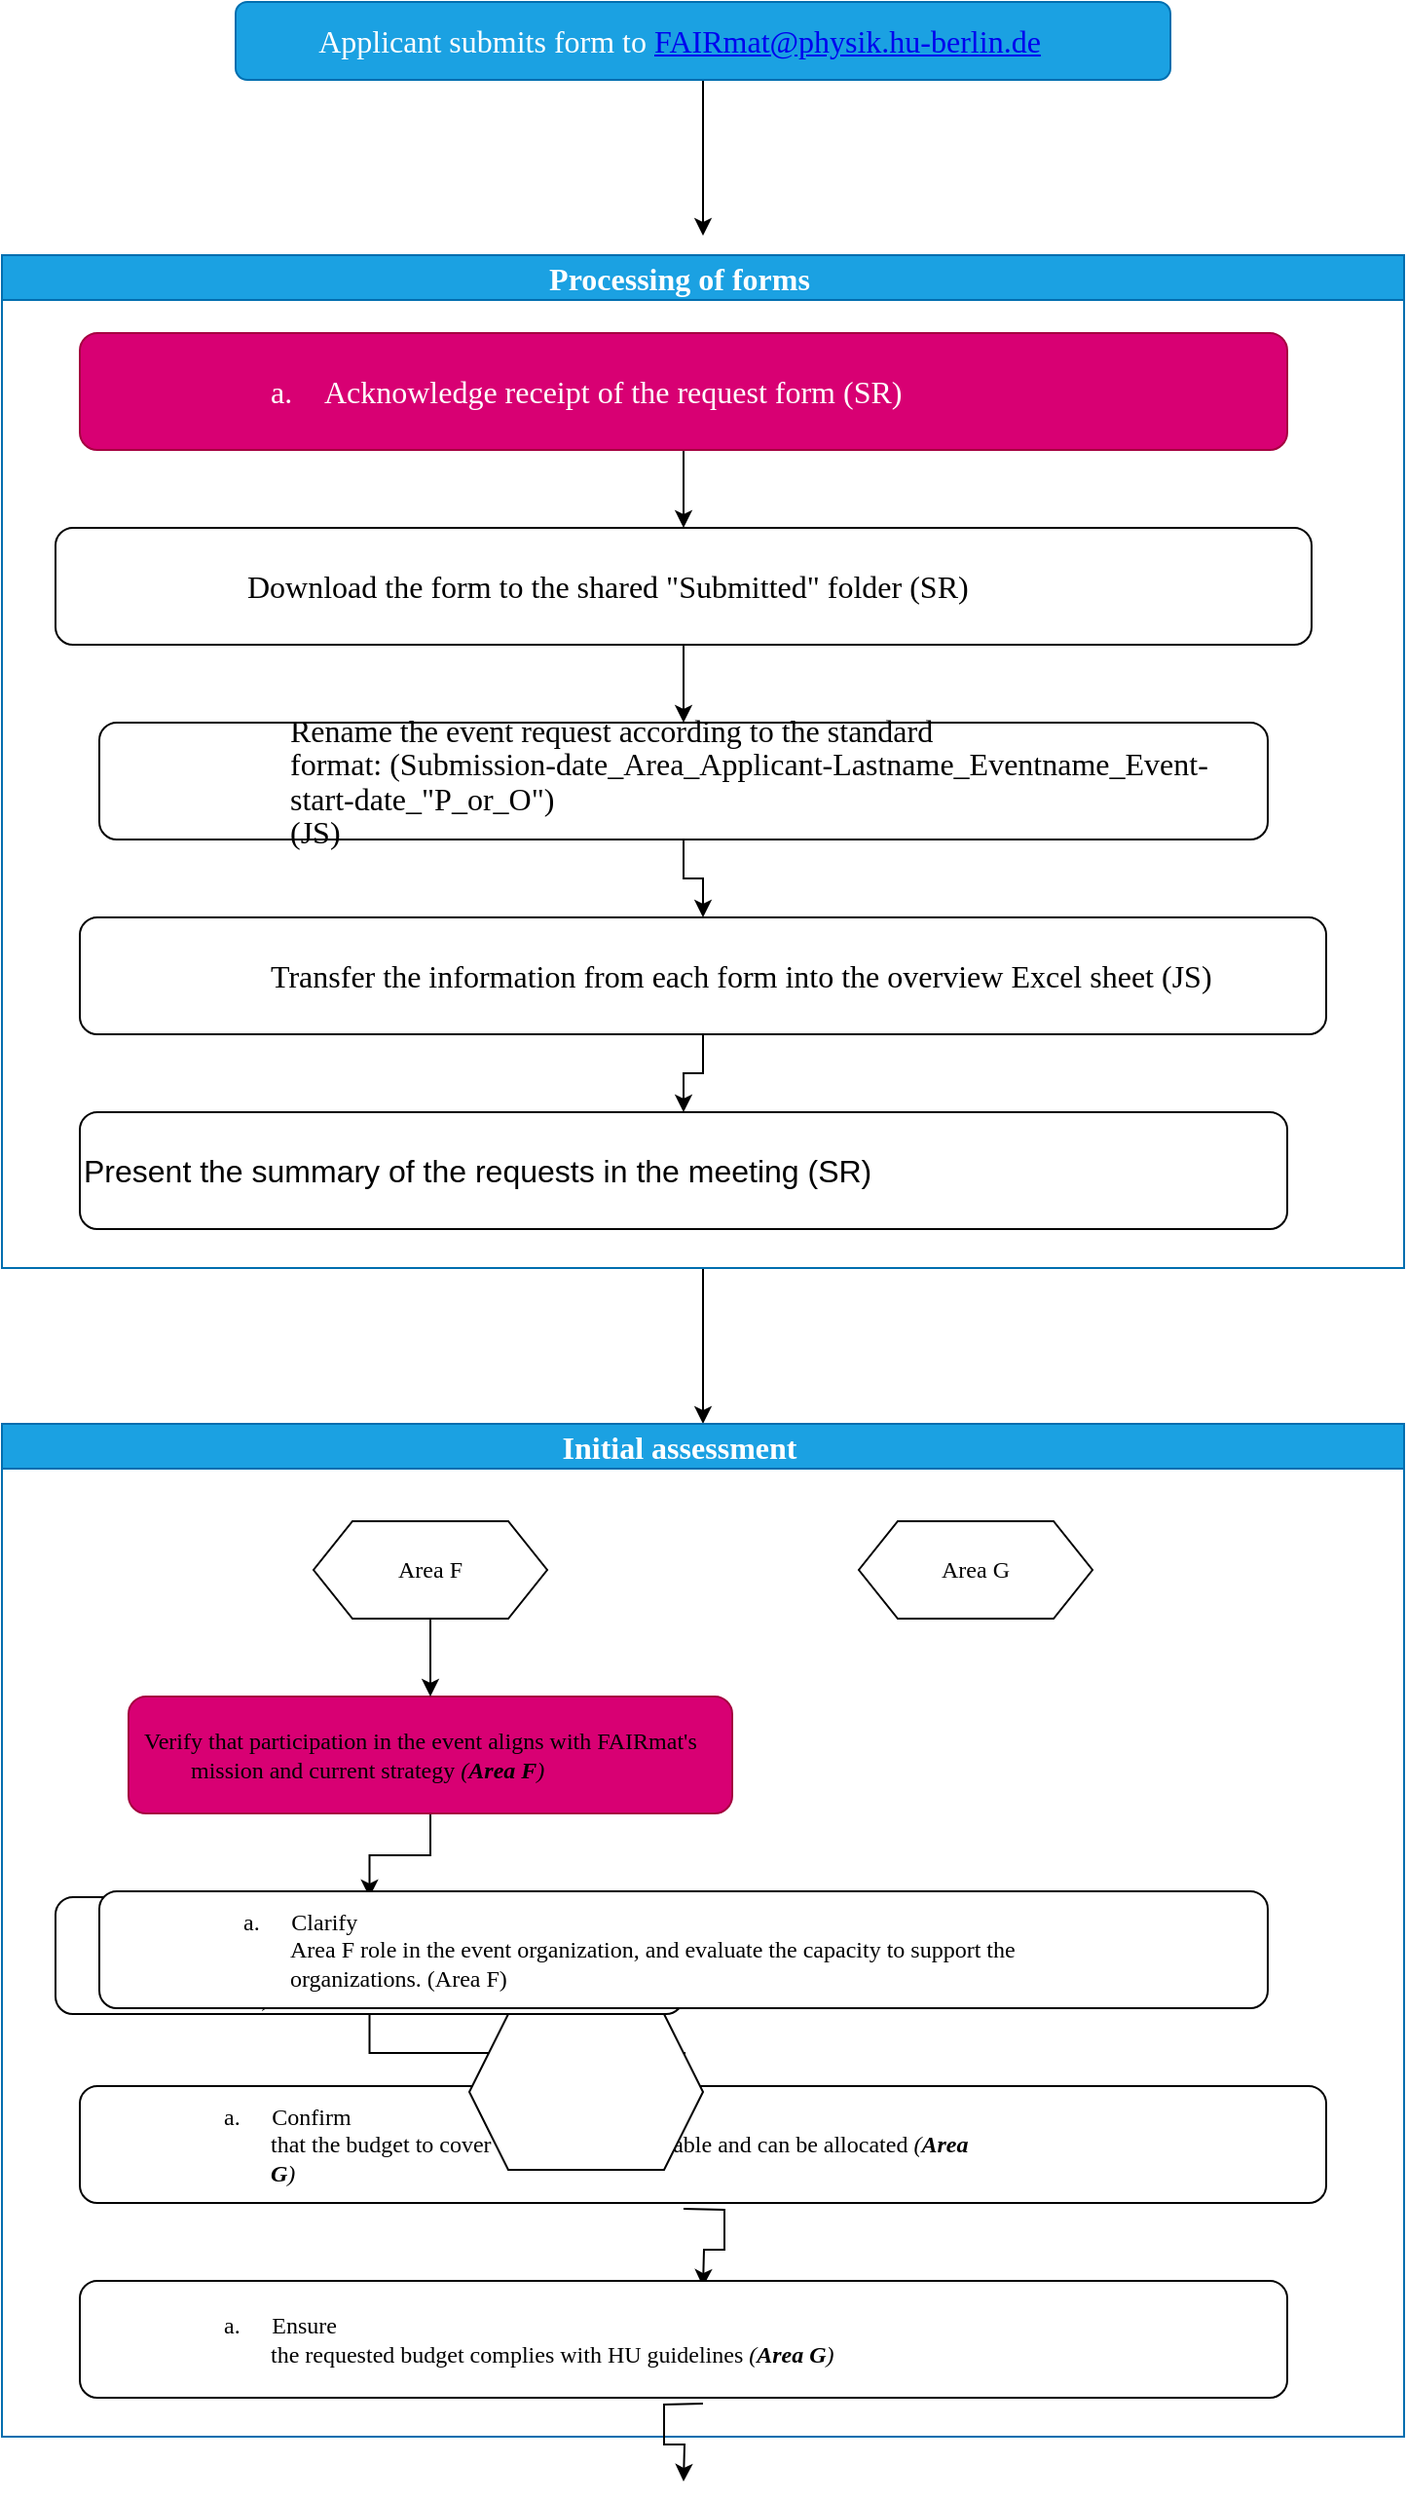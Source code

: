 <mxfile version="24.6.2" type="github">
  <diagram name="Page-1" id="uHOV2unDq3uZV0j1iJmc">
    <mxGraphModel dx="1050" dy="540" grid="1" gridSize="10" guides="1" tooltips="1" connect="1" arrows="1" fold="1" page="1" pageScale="1" pageWidth="827" pageHeight="1169" math="0" shadow="0">
      <root>
        <mxCell id="0" />
        <mxCell id="1" parent="0" />
        <mxCell id="Q0RcyEQ_4CpZkvhOZ5JH-3" style="edgeStyle=orthogonalEdgeStyle;rounded=0;orthogonalLoop=1;jettySize=auto;html=1;exitX=0.5;exitY=1;exitDx=0;exitDy=0;" edge="1" parent="1" source="Q0RcyEQ_4CpZkvhOZ5JH-1">
          <mxGeometry relative="1" as="geometry">
            <mxPoint x="440" y="120" as="targetPoint" />
          </mxGeometry>
        </mxCell>
        <UserObject label="&lt;p style=&quot;text-indent:-18.0pt;mso-list:l0 level1 lfo1&quot; class=&quot;MsoListParagraph&quot;&gt;&lt;span style=&quot;font-size:12.0pt;line-height:107%;font-family:&amp;quot;Titillium Web&amp;quot;;&lt;br/&gt;mso-ansi-language:EN-US&quot;&gt;Applicant submits form to &lt;a href=&quot;mailto:FAIRmat@physik.hu-berlin.de&quot;&gt;FAIRmat@physik.hu-berlin.de&lt;/a&gt;&lt;/span&gt;&lt;/p&gt;" link="&#xa;&#xa;&#xa;&lt;p style=&quot;text-indent:-18.0pt;mso-list:l0 level1 lfo1&quot; class=&quot;MsoListParagraph&quot;&gt;&lt;span style=&quot;font-size:12.0pt;line-height:107%;font-family:&amp;quot;Titillium Web&amp;quot;;&#xa;mso-fareast-font-family:&amp;quot;Titillium Web&amp;quot;;mso-bidi-font-family:&amp;quot;Titillium Web&amp;quot;;&#xa;mso-ansi-language:EN-US&quot;&gt;&lt;span style=&quot;mso-list:Ignore&quot;&gt;1.&lt;span style=&quot;font:7.0pt &amp;quot;Times New Roman&amp;quot;&quot;&gt;&amp;nbsp;&amp;nbsp;&amp;nbsp;&amp;nbsp;&amp;nbsp; &lt;/span&gt;&lt;/span&gt;&lt;/span&gt;&lt;span style=&quot;font-size:12.0pt;line-height:107%;font-family:&amp;quot;Titillium Web&amp;quot;;&#xa;mso-ansi-language:EN-US&quot;&gt;Applicant submits form to &lt;a href=&quot;mailto:FAIRmat@physik.hu-berlin.de&quot;&gt;FAIRmat@physik.hu-berlin.de&lt;/a&gt;&lt;/span&gt;&lt;/p&gt;&#xa;&#xa;&#xa;&#xa;&#xa;&#xa;" id="Q0RcyEQ_4CpZkvhOZ5JH-1">
          <mxCell style="rounded=1;whiteSpace=wrap;html=1;fillColor=#1ba1e2;strokeColor=#006EAF;fontColor=#ffffff;" vertex="1" parent="1">
            <mxGeometry x="200" width="480" height="40" as="geometry" />
          </mxCell>
        </UserObject>
        <mxCell id="Q0RcyEQ_4CpZkvhOZ5JH-29" value="" style="edgeStyle=orthogonalEdgeStyle;rounded=0;orthogonalLoop=1;jettySize=auto;html=1;" edge="1" parent="1" source="Q0RcyEQ_4CpZkvhOZ5JH-4" target="Q0RcyEQ_4CpZkvhOZ5JH-19">
          <mxGeometry relative="1" as="geometry" />
        </mxCell>
        <mxCell id="Q0RcyEQ_4CpZkvhOZ5JH-4" value="&lt;p style=&quot;text-indent:-18.0pt;mso-list:l0 level1 lfo1&quot; class=&quot;MsoListParagraph&quot;&gt;&lt;span style=&quot;font-size:12.0pt;line-height:107%;font-family:&amp;quot;Titillium Web&amp;quot;;&lt;br/&gt;mso-ansi-language:EN-US&quot;&gt;Processing of forms&lt;/span&gt;&lt;/p&gt;" style="swimlane;whiteSpace=wrap;html=1;fillColor=#1ba1e2;fontColor=#ffffff;strokeColor=#006EAF;" vertex="1" parent="1">
          <mxGeometry x="80" y="130" width="720" height="520" as="geometry">
            <mxRectangle x="80" y="130" width="150" height="50" as="alternateBounds" />
          </mxGeometry>
        </mxCell>
        <mxCell id="Q0RcyEQ_4CpZkvhOZ5JH-9" value="" style="edgeStyle=orthogonalEdgeStyle;rounded=0;orthogonalLoop=1;jettySize=auto;html=1;" edge="1" parent="Q0RcyEQ_4CpZkvhOZ5JH-4" source="Q0RcyEQ_4CpZkvhOZ5JH-7" target="Q0RcyEQ_4CpZkvhOZ5JH-8">
          <mxGeometry relative="1" as="geometry" />
        </mxCell>
        <mxCell id="Q0RcyEQ_4CpZkvhOZ5JH-7" value="&lt;p style=&quot;margin-left:72.0pt;mso-add-space:auto;&lt;br/&gt;text-indent:-18.0pt;mso-list:l0 level2 lfo1&quot; class=&quot;MsoListParagraph&quot;&gt;&lt;span style=&quot;font-size:12.0pt;line-height:107%;font-family:&amp;quot;Titillium Web&amp;quot;;&lt;br/&gt;mso-fareast-font-family:&amp;quot;Titillium Web&amp;quot;;mso-bidi-font-family:&amp;quot;Titillium Web&amp;quot;;&lt;br/&gt;mso-ansi-language:EN-US&quot;&gt;a.&lt;span style=&quot;font-variant-numeric: normal; font-variant-east-asian: normal; font-variant-alternates: normal; font-kerning: auto; font-optical-sizing: auto; font-feature-settings: normal; font-variation-settings: normal; font-variant-position: normal; font-stretch: normal; font-size: 7pt; line-height: normal; font-family: &amp;quot;Times New Roman&amp;quot;;&quot;&gt;&amp;nbsp;&amp;nbsp;&amp;nbsp;&amp;nbsp;&amp;nbsp;&amp;nbsp; &lt;/span&gt;&lt;/span&gt;&lt;span style=&quot;font-size:12.0pt;line-height:107%;font-family:&amp;quot;Titillium Web&amp;quot;;&lt;br/&gt;mso-ansi-language:EN-US&quot;&gt;Acknowledge receipt of the request form (SR)&lt;/span&gt;&lt;/p&gt;" style="rounded=1;whiteSpace=wrap;html=1;align=left;fillColor=#d80073;strokeColor=#A50040;fontColor=#ffffff;" vertex="1" parent="Q0RcyEQ_4CpZkvhOZ5JH-4">
          <mxGeometry x="40" y="40" width="620" height="60" as="geometry" />
        </mxCell>
        <mxCell id="Q0RcyEQ_4CpZkvhOZ5JH-13" value="" style="edgeStyle=orthogonalEdgeStyle;rounded=0;orthogonalLoop=1;jettySize=auto;html=1;" edge="1" parent="Q0RcyEQ_4CpZkvhOZ5JH-4" source="Q0RcyEQ_4CpZkvhOZ5JH-8" target="Q0RcyEQ_4CpZkvhOZ5JH-12">
          <mxGeometry relative="1" as="geometry" />
        </mxCell>
        <mxCell id="Q0RcyEQ_4CpZkvhOZ5JH-8" value="&lt;p style=&quot;margin-left:72.0pt;mso-add-space:auto;&lt;br/&gt;text-indent:-18.0pt;mso-list:l0 level2 lfo1&quot; class=&quot;MsoListParagraph&quot;&gt;&lt;span style=&quot;font-size:12.0pt;line-height:107%;font-family:&amp;quot;Titillium Web&amp;quot;;&lt;br/&gt;mso-ansi-language:EN-US&quot;&gt;Download the form to the shared &quot;Submitted&quot; folder (SR)&lt;/span&gt;&lt;/p&gt;" style="whiteSpace=wrap;html=1;align=left;rounded=1;" vertex="1" parent="Q0RcyEQ_4CpZkvhOZ5JH-4">
          <mxGeometry x="27.5" y="140" width="645" height="60" as="geometry" />
        </mxCell>
        <mxCell id="Q0RcyEQ_4CpZkvhOZ5JH-15" value="" style="edgeStyle=orthogonalEdgeStyle;rounded=0;orthogonalLoop=1;jettySize=auto;html=1;" edge="1" parent="Q0RcyEQ_4CpZkvhOZ5JH-4" source="Q0RcyEQ_4CpZkvhOZ5JH-12" target="Q0RcyEQ_4CpZkvhOZ5JH-14">
          <mxGeometry relative="1" as="geometry" />
        </mxCell>
        <mxCell id="Q0RcyEQ_4CpZkvhOZ5JH-12" value="&lt;p style=&quot;margin-left:72.0pt;mso-add-space:auto;&lt;br/&gt;text-indent:-18.0pt;mso-list:l0 level2 lfo1&quot; class=&quot;MsoListParagraph&quot;&gt;&lt;span style=&quot;font-size:12.0pt;line-height:107%;font-family:&amp;quot;Titillium Web&amp;quot;;&lt;br/&gt;mso-ansi-language:EN-US&quot;&gt;Rename the event request according to the standard&lt;br&gt;format: (Submission-date_Area_Applicant-Lastname_Eventname_Event-start-date_&quot;P_or_O&quot;)&lt;br&gt;(JS)&lt;/span&gt;&lt;/p&gt;" style="whiteSpace=wrap;html=1;align=left;rounded=1;" vertex="1" parent="Q0RcyEQ_4CpZkvhOZ5JH-4">
          <mxGeometry x="50" y="240" width="600" height="60" as="geometry" />
        </mxCell>
        <mxCell id="Q0RcyEQ_4CpZkvhOZ5JH-17" value="" style="edgeStyle=orthogonalEdgeStyle;rounded=0;orthogonalLoop=1;jettySize=auto;html=1;" edge="1" parent="Q0RcyEQ_4CpZkvhOZ5JH-4" source="Q0RcyEQ_4CpZkvhOZ5JH-14" target="Q0RcyEQ_4CpZkvhOZ5JH-16">
          <mxGeometry relative="1" as="geometry" />
        </mxCell>
        <mxCell id="Q0RcyEQ_4CpZkvhOZ5JH-14" value="&lt;p style=&quot;margin-left:72.0pt;mso-add-space:auto;&lt;br/&gt;text-indent:-18.0pt;mso-list:l0 level2 lfo1&quot; class=&quot;MsoListParagraph&quot;&gt;&lt;span style=&quot;font-size:12.0pt;line-height:107%;font-family:&amp;quot;Titillium Web&amp;quot;;&lt;br/&gt;mso-ansi-language:EN-US&quot;&gt;Transfer the information from each form into the overview Excel sheet (JS)&lt;/span&gt;&lt;/p&gt;" style="whiteSpace=wrap;html=1;align=left;rounded=1;" vertex="1" parent="Q0RcyEQ_4CpZkvhOZ5JH-4">
          <mxGeometry x="40" y="340" width="640" height="60" as="geometry" />
        </mxCell>
        <mxCell id="Q0RcyEQ_4CpZkvhOZ5JH-16" value="&lt;span style=&quot;font-size:12.0pt;line-height:107%;&lt;br/&gt;font-family:&amp;quot;Titillium Web&amp;quot;;mso-fareast-font-family:Calibri;mso-fareast-theme-font:&lt;br/&gt;minor-latin;mso-bidi-font-family:&amp;quot;Times New Roman&amp;quot;;mso-bidi-theme-font:minor-bidi;&lt;br/&gt;mso-ansi-language:EN-US;mso-fareast-language:EN-US;mso-bidi-language:AR-SA&quot;&gt;Present the summary of the requests in the meeting (SR)&lt;/span&gt;" style="whiteSpace=wrap;html=1;align=left;rounded=1;" vertex="1" parent="Q0RcyEQ_4CpZkvhOZ5JH-4">
          <mxGeometry x="40" y="440" width="620" height="60" as="geometry" />
        </mxCell>
        <mxCell id="Q0RcyEQ_4CpZkvhOZ5JH-19" value="&lt;p style=&quot;text-indent:-18.0pt;mso-list:l0 level1 lfo1&quot; class=&quot;MsoListParagraph&quot;&gt;&lt;span style=&quot;font-size:12.0pt;line-height:107%;font-family:&amp;quot;Titillium Web&amp;quot;;&lt;br/&gt;mso-ansi-language:EN-US&quot;&gt;Initial assessment&lt;/span&gt;&lt;/p&gt;" style="swimlane;whiteSpace=wrap;html=1;fillColor=#1ba1e2;fontColor=#ffffff;strokeColor=#006EAF;" vertex="1" parent="1">
          <mxGeometry x="80" y="730" width="720" height="520" as="geometry">
            <mxRectangle x="80" y="130" width="150" height="50" as="alternateBounds" />
          </mxGeometry>
        </mxCell>
        <mxCell id="Q0RcyEQ_4CpZkvhOZ5JH-20" value="" style="edgeStyle=orthogonalEdgeStyle;rounded=0;orthogonalLoop=1;jettySize=auto;html=1;" edge="1" parent="Q0RcyEQ_4CpZkvhOZ5JH-19" source="Q0RcyEQ_4CpZkvhOZ5JH-21" target="Q0RcyEQ_4CpZkvhOZ5JH-23">
          <mxGeometry relative="1" as="geometry" />
        </mxCell>
        <mxCell id="Q0RcyEQ_4CpZkvhOZ5JH-21" value="&lt;p style=&quot;margin: 0cm 0cm 0cm 30px; text-indent: -18pt;&quot;&gt;&lt;span style=&quot;font-family:&amp;quot;Titillium Web&amp;quot;;mso-bidi-font-family:Calibri;color:black&quot;&gt;Verify that participation in the event aligns with FAIRmat&#39;s mission and current strategy &lt;i&gt;(&lt;b&gt;Area F&lt;/b&gt;)&lt;/i&gt;&lt;/span&gt;&lt;/p&gt;" style="rounded=1;whiteSpace=wrap;html=1;align=left;fillColor=#d80073;strokeColor=#A50040;fontColor=#ffffff;" vertex="1" parent="Q0RcyEQ_4CpZkvhOZ5JH-19">
          <mxGeometry x="65" y="140" width="310" height="60" as="geometry" />
        </mxCell>
        <mxCell id="Q0RcyEQ_4CpZkvhOZ5JH-22" value="" style="edgeStyle=orthogonalEdgeStyle;rounded=0;orthogonalLoop=1;jettySize=auto;html=1;" edge="1" parent="Q0RcyEQ_4CpZkvhOZ5JH-19" source="Q0RcyEQ_4CpZkvhOZ5JH-23">
          <mxGeometry relative="1" as="geometry">
            <mxPoint x="350" y="343" as="targetPoint" />
          </mxGeometry>
        </mxCell>
        <mxCell id="Q0RcyEQ_4CpZkvhOZ5JH-23" value="&lt;p style=&quot;margin-top:0cm;margin-right:0cm;margin-bottom:0cm;margin-left:72.0pt;&lt;br/&gt;margin-bottom:.0001pt;text-indent:-18.0pt;mso-list:l0 level2 lfo1&quot;&gt;&lt;span style=&quot;font-family: &amp;quot;Titillium Web&amp;quot;;&quot;&gt;a.&lt;span style=&quot;font-variant-numeric: normal; font-variant-east-asian: normal; font-variant-alternates: normal; font-kerning: auto; font-optical-sizing: auto; font-feature-settings: normal; font-variation-settings: normal; font-variant-position: normal; font-stretch: normal; font-size: 7pt; line-height: normal; font-family: &amp;quot;Times New Roman&amp;quot;;&quot;&gt;&amp;nbsp;&amp;nbsp;&amp;nbsp;&amp;nbsp;&amp;nbsp;&amp;nbsp; &lt;/span&gt;&lt;/span&gt;&lt;span style=&quot;font-family: &amp;quot;Titillium Web&amp;quot;;&quot;&gt;Ensure&lt;br/&gt;the event does not conflict in time or location with other FAIRmat events &lt;i&gt;(&lt;b&gt;Area&lt;br/&gt;F&lt;/b&gt;)&lt;/i&gt;&lt;/span&gt;&lt;/p&gt;" style="whiteSpace=wrap;html=1;align=left;rounded=1;" vertex="1" parent="Q0RcyEQ_4CpZkvhOZ5JH-19">
          <mxGeometry x="27.5" y="243" width="322.5" height="60" as="geometry" />
        </mxCell>
        <mxCell id="Q0RcyEQ_4CpZkvhOZ5JH-24" value="" style="edgeStyle=orthogonalEdgeStyle;rounded=0;orthogonalLoop=1;jettySize=auto;html=1;" edge="1" parent="Q0RcyEQ_4CpZkvhOZ5JH-19">
          <mxGeometry relative="1" as="geometry">
            <mxPoint x="350" y="403" as="sourcePoint" />
            <mxPoint x="360" y="443" as="targetPoint" />
          </mxGeometry>
        </mxCell>
        <mxCell id="Q0RcyEQ_4CpZkvhOZ5JH-25" value="&lt;p style=&quot;margin-top:0cm;margin-right:0cm;margin-bottom:0cm;margin-left:72.0pt;&lt;br/&gt;margin-bottom:.0001pt;text-indent:-18.0pt;mso-list:l0 level2 lfo1&quot;&gt;&lt;span style=&quot;font-family: &amp;quot;Titillium Web&amp;quot;;&quot;&gt;a.&lt;span style=&quot;font-variant-numeric: normal; font-variant-east-asian: normal; font-variant-alternates: normal; font-kerning: auto; font-optical-sizing: auto; font-feature-settings: normal; font-variation-settings: normal; font-variant-position: normal; font-stretch: normal; font-size: 7pt; line-height: normal; font-family: &amp;quot;Times New Roman&amp;quot;;&quot;&gt;&amp;nbsp;&amp;nbsp;&amp;nbsp;&amp;nbsp;&amp;nbsp;&amp;nbsp; &lt;/span&gt;&lt;/span&gt;&lt;span style=&quot;font-family: &amp;quot;Titillium Web&amp;quot;;&quot;&gt;Clarify&lt;br/&gt;Area F role in the event organization, and evaluate the capacity to support the&lt;br/&gt;organizations. (Area F)&lt;/span&gt;&lt;/p&gt;" style="whiteSpace=wrap;html=1;align=left;rounded=1;" vertex="1" parent="Q0RcyEQ_4CpZkvhOZ5JH-19">
          <mxGeometry x="50" y="240" width="600" height="60" as="geometry" />
        </mxCell>
        <mxCell id="Q0RcyEQ_4CpZkvhOZ5JH-26" value="" style="edgeStyle=orthogonalEdgeStyle;rounded=0;orthogonalLoop=1;jettySize=auto;html=1;" edge="1" parent="Q0RcyEQ_4CpZkvhOZ5JH-19">
          <mxGeometry relative="1" as="geometry">
            <mxPoint x="360" y="503" as="sourcePoint" />
            <mxPoint x="350" y="543" as="targetPoint" />
          </mxGeometry>
        </mxCell>
        <mxCell id="Q0RcyEQ_4CpZkvhOZ5JH-27" value="&lt;p style=&quot;margin-top:0cm;margin-right:0cm;margin-bottom:0cm;margin-left:72.0pt;&lt;br/&gt;margin-bottom:.0001pt;text-indent:-18.0pt;mso-list:l0 level2 lfo1&quot;&gt;&lt;span style=&quot;font-family: &amp;quot;Titillium Web&amp;quot;;&quot;&gt;a.&lt;span style=&quot;font-variant-numeric: normal; font-variant-east-asian: normal; font-variant-alternates: normal; font-kerning: auto; font-optical-sizing: auto; font-feature-settings: normal; font-variation-settings: normal; font-variant-position: normal; font-stretch: normal; font-size: 7pt; line-height: normal; font-family: &amp;quot;Times New Roman&amp;quot;;&quot;&gt;&amp;nbsp;&amp;nbsp;&amp;nbsp;&amp;nbsp;&amp;nbsp;&amp;nbsp; &lt;/span&gt;&lt;/span&gt;&lt;span style=&quot;font-family: &amp;quot;Titillium Web&amp;quot;;&quot;&gt;Confirm&lt;br/&gt;that the budget to cover event costs is available and can be allocated &lt;i&gt;(&lt;b&gt;Area&lt;br/&gt;G&lt;/b&gt;)&lt;/i&gt;&lt;/span&gt;&lt;/p&gt;" style="whiteSpace=wrap;html=1;align=left;rounded=1;" vertex="1" parent="Q0RcyEQ_4CpZkvhOZ5JH-19">
          <mxGeometry x="40" y="340" width="640" height="60" as="geometry" />
        </mxCell>
        <mxCell id="Q0RcyEQ_4CpZkvhOZ5JH-28" value="&lt;p style=&quot;margin-top:0cm;margin-right:0cm;margin-bottom:0cm;margin-left:72.0pt;&lt;br/&gt;margin-bottom:.0001pt;text-indent:-18.0pt;mso-list:l0 level2 lfo1&quot;&gt;&lt;span style=&quot;font-family: &amp;quot;Titillium Web&amp;quot;;&quot;&gt;a.&lt;span style=&quot;font-variant-numeric: normal; font-variant-east-asian: normal; font-variant-alternates: normal; font-kerning: auto; font-optical-sizing: auto; font-feature-settings: normal; font-variation-settings: normal; font-variant-position: normal; font-stretch: normal; font-size: 7pt; line-height: normal; font-family: &amp;quot;Times New Roman&amp;quot;;&quot;&gt;&amp;nbsp;&amp;nbsp;&amp;nbsp;&amp;nbsp;&amp;nbsp;&amp;nbsp; &lt;/span&gt;&lt;/span&gt;&lt;span style=&quot;font-family: &amp;quot;Titillium Web&amp;quot;;&quot;&gt;Ensure&lt;br/&gt;the requested budget complies with HU guidelines &lt;i&gt;(&lt;b&gt;Area G&lt;/b&gt;)&lt;/i&gt;&lt;/span&gt;&lt;/p&gt;" style="whiteSpace=wrap;html=1;align=left;rounded=1;" vertex="1" parent="Q0RcyEQ_4CpZkvhOZ5JH-19">
          <mxGeometry x="40" y="440" width="620" height="60" as="geometry" />
        </mxCell>
        <mxCell id="Q0RcyEQ_4CpZkvhOZ5JH-35" style="edgeStyle=orthogonalEdgeStyle;rounded=0;orthogonalLoop=1;jettySize=auto;html=1;exitX=0.5;exitY=1;exitDx=0;exitDy=0;entryX=0.5;entryY=0;entryDx=0;entryDy=0;" edge="1" parent="Q0RcyEQ_4CpZkvhOZ5JH-19" source="Q0RcyEQ_4CpZkvhOZ5JH-31" target="Q0RcyEQ_4CpZkvhOZ5JH-21">
          <mxGeometry relative="1" as="geometry" />
        </mxCell>
        <mxCell id="Q0RcyEQ_4CpZkvhOZ5JH-31" value="&lt;font data-font-src=&quot;https://fonts.googleapis.com/css?family=titillium+web&quot; face=&quot;titillium web&quot;&gt;Area F&lt;/font&gt;" style="shape=hexagon;perimeter=hexagonPerimeter2;whiteSpace=wrap;html=1;fixedSize=1;" vertex="1" parent="Q0RcyEQ_4CpZkvhOZ5JH-19">
          <mxGeometry x="160" y="50" width="120" height="50" as="geometry" />
        </mxCell>
        <mxCell id="Q0RcyEQ_4CpZkvhOZ5JH-33" value="&lt;font data-font-src=&quot;https://fonts.googleapis.com/css?family=titillium+web&quot; face=&quot;titillium web&quot;&gt;Area G&lt;/font&gt;" style="shape=hexagon;perimeter=hexagonPerimeter2;whiteSpace=wrap;html=1;fixedSize=1;" vertex="1" parent="Q0RcyEQ_4CpZkvhOZ5JH-19">
          <mxGeometry x="440" y="50" width="120" height="50" as="geometry" />
        </mxCell>
        <mxCell id="Q0RcyEQ_4CpZkvhOZ5JH-30" value="" style="shape=hexagon;perimeter=hexagonPerimeter2;whiteSpace=wrap;html=1;fixedSize=1;" vertex="1" parent="1">
          <mxGeometry x="320" y="1033" width="120" height="80" as="geometry" />
        </mxCell>
      </root>
    </mxGraphModel>
  </diagram>
</mxfile>

